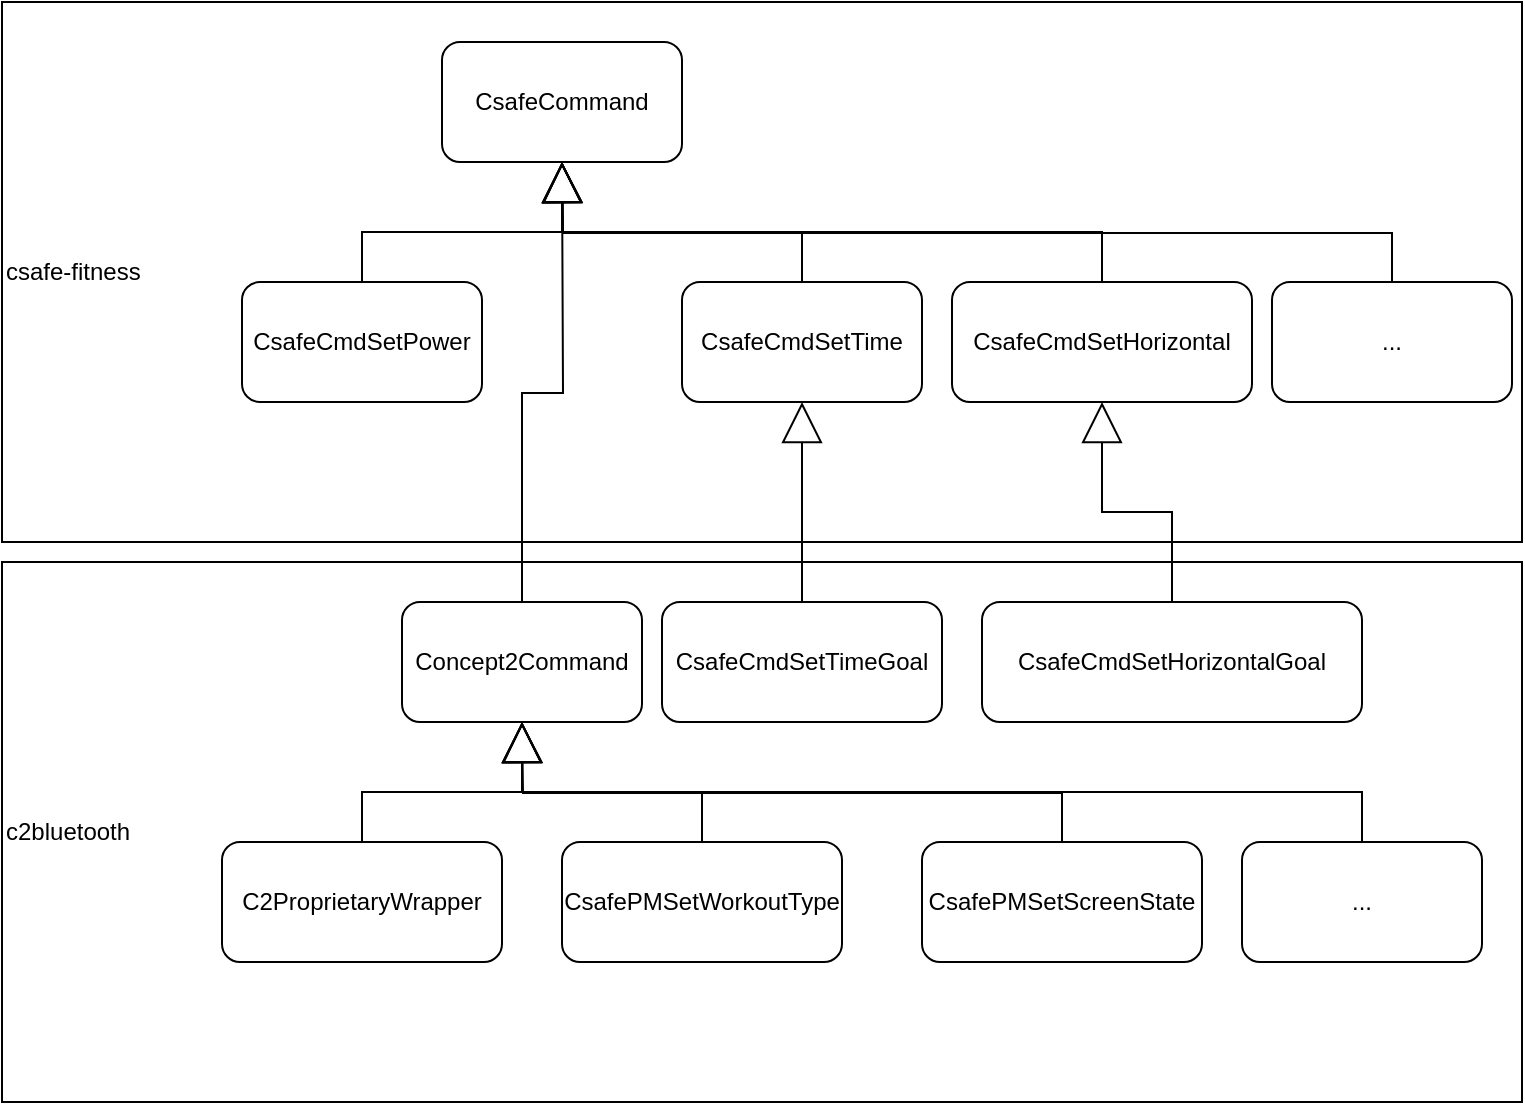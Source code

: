 <mxfile compressed="false" version="15.4.0" type="device">
  <diagram id="i9wIAObiZyKU1gIttdPU" name="Page-1">
    <mxGraphModel dx="1102" dy="1000" grid="1" gridSize="10" guides="1" tooltips="1" connect="1" arrows="1" fold="1" page="1" pageScale="1" pageWidth="850" pageHeight="1100" math="0" shadow="0">
      <root>
        <mxCell id="0" />
        <mxCell id="1" parent="0" />
        <mxCell id="scyPp6bmpZDZp1EUMSJf-3" value="csafe-fitness" style="rounded=0;whiteSpace=wrap;html=1;fillColor=none;align=left;" vertex="1" parent="1">
          <mxGeometry x="40" y="80" width="760" height="270" as="geometry" />
        </mxCell>
        <mxCell id="scyPp6bmpZDZp1EUMSJf-1" value="CsafeCommand" style="rounded=1;whiteSpace=wrap;html=1;" vertex="1" parent="1">
          <mxGeometry x="260" y="100" width="120" height="60" as="geometry" />
        </mxCell>
        <mxCell id="scyPp6bmpZDZp1EUMSJf-12" style="edgeStyle=orthogonalEdgeStyle;rounded=0;orthogonalLoop=1;jettySize=auto;html=1;exitX=0.5;exitY=0;exitDx=0;exitDy=0;entryX=0.5;entryY=1;entryDx=0;entryDy=0;endArrow=block;endFill=0;endSize=18;" edge="1" parent="1" source="scyPp6bmpZDZp1EUMSJf-2" target="scyPp6bmpZDZp1EUMSJf-1">
          <mxGeometry relative="1" as="geometry" />
        </mxCell>
        <mxCell id="scyPp6bmpZDZp1EUMSJf-2" value="CsafeCmdSetHorizontal" style="rounded=1;whiteSpace=wrap;html=1;" vertex="1" parent="1">
          <mxGeometry x="515" y="220" width="150" height="60" as="geometry" />
        </mxCell>
        <mxCell id="scyPp6bmpZDZp1EUMSJf-4" value="c2bluetooth" style="rounded=0;whiteSpace=wrap;html=1;fillColor=none;align=left;" vertex="1" parent="1">
          <mxGeometry x="40" y="360" width="760" height="270" as="geometry" />
        </mxCell>
        <mxCell id="scyPp6bmpZDZp1EUMSJf-11" style="edgeStyle=orthogonalEdgeStyle;rounded=0;orthogonalLoop=1;jettySize=auto;html=1;exitX=0.5;exitY=0;exitDx=0;exitDy=0;endArrow=block;endFill=0;endSize=18;" edge="1" parent="1" source="scyPp6bmpZDZp1EUMSJf-7">
          <mxGeometry relative="1" as="geometry">
            <mxPoint x="320" y="160" as="targetPoint" />
          </mxGeometry>
        </mxCell>
        <mxCell id="scyPp6bmpZDZp1EUMSJf-7" value="CsafeCmdSetTime" style="rounded=1;whiteSpace=wrap;html=1;" vertex="1" parent="1">
          <mxGeometry x="380" y="220" width="120" height="60" as="geometry" />
        </mxCell>
        <mxCell id="scyPp6bmpZDZp1EUMSJf-10" style="edgeStyle=orthogonalEdgeStyle;rounded=0;orthogonalLoop=1;jettySize=auto;html=1;exitX=0.5;exitY=0;exitDx=0;exitDy=0;entryX=0.5;entryY=1;entryDx=0;entryDy=0;endArrow=block;endFill=0;endSize=18;" edge="1" parent="1" source="scyPp6bmpZDZp1EUMSJf-8" target="scyPp6bmpZDZp1EUMSJf-1">
          <mxGeometry relative="1" as="geometry" />
        </mxCell>
        <mxCell id="scyPp6bmpZDZp1EUMSJf-8" value="CsafeCmdSetPower" style="rounded=1;whiteSpace=wrap;html=1;" vertex="1" parent="1">
          <mxGeometry x="160" y="220" width="120" height="60" as="geometry" />
        </mxCell>
        <mxCell id="scyPp6bmpZDZp1EUMSJf-13" style="edgeStyle=orthogonalEdgeStyle;rounded=0;orthogonalLoop=1;jettySize=auto;html=1;exitX=0.5;exitY=0;exitDx=0;exitDy=0;endArrow=block;endFill=0;endSize=18;" edge="1" parent="1" source="scyPp6bmpZDZp1EUMSJf-9">
          <mxGeometry relative="1" as="geometry">
            <mxPoint x="320" y="160" as="targetPoint" />
          </mxGeometry>
        </mxCell>
        <mxCell id="scyPp6bmpZDZp1EUMSJf-9" value="..." style="rounded=1;whiteSpace=wrap;html=1;" vertex="1" parent="1">
          <mxGeometry x="675" y="220" width="120" height="60" as="geometry" />
        </mxCell>
        <mxCell id="scyPp6bmpZDZp1EUMSJf-15" style="edgeStyle=orthogonalEdgeStyle;rounded=0;orthogonalLoop=1;jettySize=auto;html=1;exitX=0.5;exitY=0;exitDx=0;exitDy=0;endArrow=block;endFill=0;endSize=18;" edge="1" parent="1" source="scyPp6bmpZDZp1EUMSJf-14">
          <mxGeometry relative="1" as="geometry">
            <mxPoint x="320" y="160" as="targetPoint" />
          </mxGeometry>
        </mxCell>
        <mxCell id="scyPp6bmpZDZp1EUMSJf-14" value="Concept2Command" style="rounded=1;whiteSpace=wrap;html=1;" vertex="1" parent="1">
          <mxGeometry x="240" y="380" width="120" height="60" as="geometry" />
        </mxCell>
        <mxCell id="scyPp6bmpZDZp1EUMSJf-17" style="edgeStyle=orthogonalEdgeStyle;rounded=0;orthogonalLoop=1;jettySize=auto;html=1;exitX=0.5;exitY=0;exitDx=0;exitDy=0;entryX=0.5;entryY=1;entryDx=0;entryDy=0;endArrow=block;endFill=0;endSize=18;" edge="1" parent="1" source="scyPp6bmpZDZp1EUMSJf-16" target="scyPp6bmpZDZp1EUMSJf-14">
          <mxGeometry relative="1" as="geometry" />
        </mxCell>
        <mxCell id="scyPp6bmpZDZp1EUMSJf-16" value="C2ProprietaryWrapper" style="rounded=1;whiteSpace=wrap;html=1;" vertex="1" parent="1">
          <mxGeometry x="150" y="500" width="140" height="60" as="geometry" />
        </mxCell>
        <mxCell id="scyPp6bmpZDZp1EUMSJf-19" style="edgeStyle=orthogonalEdgeStyle;rounded=0;orthogonalLoop=1;jettySize=auto;html=1;exitX=0.5;exitY=0;exitDx=0;exitDy=0;entryX=0.5;entryY=1;entryDx=0;entryDy=0;endArrow=block;endFill=0;endSize=18;" edge="1" parent="1" source="scyPp6bmpZDZp1EUMSJf-18" target="scyPp6bmpZDZp1EUMSJf-7">
          <mxGeometry relative="1" as="geometry" />
        </mxCell>
        <mxCell id="scyPp6bmpZDZp1EUMSJf-18" value="CsafeCmdSetTimeGoal" style="rounded=1;whiteSpace=wrap;html=1;" vertex="1" parent="1">
          <mxGeometry x="370" y="380" width="140" height="60" as="geometry" />
        </mxCell>
        <mxCell id="scyPp6bmpZDZp1EUMSJf-22" style="edgeStyle=orthogonalEdgeStyle;rounded=0;orthogonalLoop=1;jettySize=auto;html=1;exitX=0.5;exitY=0;exitDx=0;exitDy=0;entryX=0.5;entryY=1;entryDx=0;entryDy=0;endArrow=block;endFill=0;endSize=18;" edge="1" parent="1" source="scyPp6bmpZDZp1EUMSJf-21" target="scyPp6bmpZDZp1EUMSJf-2">
          <mxGeometry relative="1" as="geometry" />
        </mxCell>
        <mxCell id="scyPp6bmpZDZp1EUMSJf-21" value="CsafeCmdSetHorizontalGoal" style="rounded=1;whiteSpace=wrap;html=1;" vertex="1" parent="1">
          <mxGeometry x="530" y="380" width="190" height="60" as="geometry" />
        </mxCell>
        <mxCell id="scyPp6bmpZDZp1EUMSJf-26" style="edgeStyle=orthogonalEdgeStyle;rounded=0;orthogonalLoop=1;jettySize=auto;html=1;exitX=0.5;exitY=0;exitDx=0;exitDy=0;entryX=0.5;entryY=1;entryDx=0;entryDy=0;endArrow=block;endFill=0;endSize=18;" edge="1" parent="1" source="scyPp6bmpZDZp1EUMSJf-23" target="scyPp6bmpZDZp1EUMSJf-14">
          <mxGeometry relative="1" as="geometry" />
        </mxCell>
        <mxCell id="scyPp6bmpZDZp1EUMSJf-23" value="CsafePMSetWorkoutType" style="rounded=1;whiteSpace=wrap;html=1;" vertex="1" parent="1">
          <mxGeometry x="320" y="500" width="140" height="60" as="geometry" />
        </mxCell>
        <mxCell id="scyPp6bmpZDZp1EUMSJf-27" style="edgeStyle=orthogonalEdgeStyle;rounded=0;orthogonalLoop=1;jettySize=auto;html=1;exitX=0.5;exitY=0;exitDx=0;exitDy=0;endArrow=block;endFill=0;endSize=18;" edge="1" parent="1" source="scyPp6bmpZDZp1EUMSJf-24">
          <mxGeometry relative="1" as="geometry">
            <mxPoint x="300" y="440" as="targetPoint" />
          </mxGeometry>
        </mxCell>
        <mxCell id="scyPp6bmpZDZp1EUMSJf-24" value="CsafePMSetScreenState" style="rounded=1;whiteSpace=wrap;html=1;" vertex="1" parent="1">
          <mxGeometry x="500" y="500" width="140" height="60" as="geometry" />
        </mxCell>
        <mxCell id="scyPp6bmpZDZp1EUMSJf-28" style="edgeStyle=orthogonalEdgeStyle;rounded=0;orthogonalLoop=1;jettySize=auto;html=1;exitX=0.5;exitY=0;exitDx=0;exitDy=0;entryX=0.5;entryY=1;entryDx=0;entryDy=0;endArrow=block;endFill=0;endSize=18;" edge="1" parent="1" source="scyPp6bmpZDZp1EUMSJf-25" target="scyPp6bmpZDZp1EUMSJf-14">
          <mxGeometry relative="1" as="geometry" />
        </mxCell>
        <mxCell id="scyPp6bmpZDZp1EUMSJf-25" value="..." style="rounded=1;whiteSpace=wrap;html=1;" vertex="1" parent="1">
          <mxGeometry x="660" y="500" width="120" height="60" as="geometry" />
        </mxCell>
      </root>
    </mxGraphModel>
  </diagram>
</mxfile>
